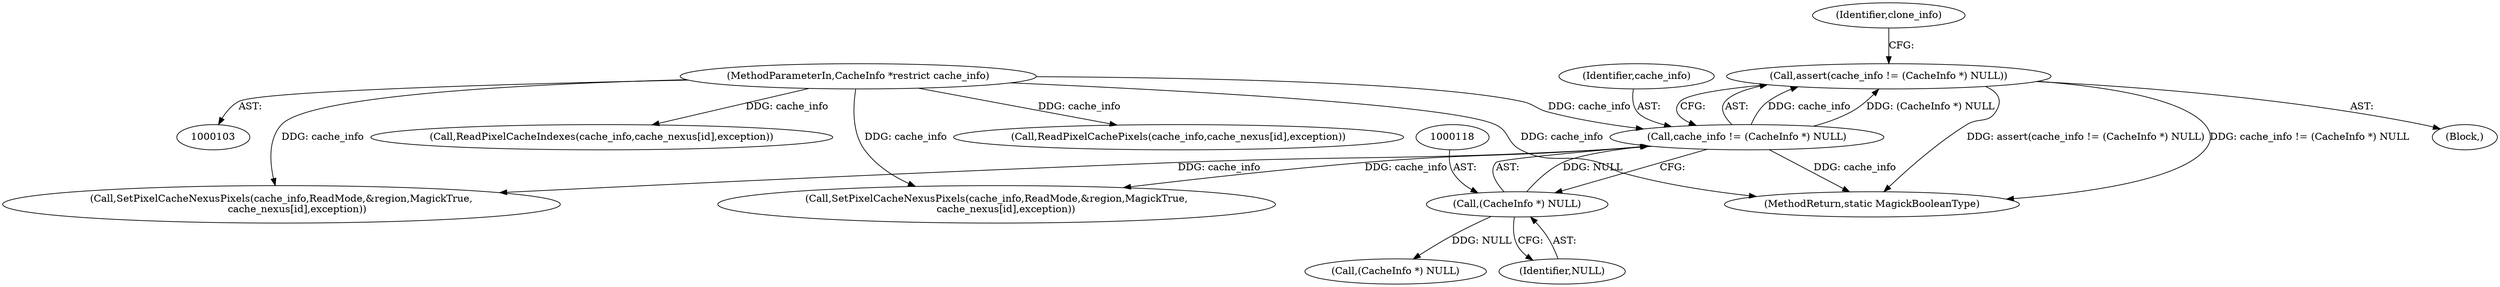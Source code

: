 digraph "0_ImageMagick_a54fe0e8600eaf3dc6fe717d3c0398001507f723@API" {
"1000114" [label="(Call,assert(cache_info != (CacheInfo *) NULL))"];
"1000115" [label="(Call,cache_info != (CacheInfo *) NULL)"];
"1000105" [label="(MethodParameterIn,CacheInfo *restrict cache_info)"];
"1000117" [label="(Call,(CacheInfo *) NULL)"];
"1000122" [label="(Identifier,clone_info)"];
"1000340" [label="(Call,SetPixelCacheNexusPixels(cache_info,ReadMode,&region,MagickTrue,\n      cache_nexus[id],exception))"];
"1000117" [label="(Call,(CacheInfo *) NULL)"];
"1000123" [label="(Call,(CacheInfo *) NULL)"];
"1000114" [label="(Call,assert(cache_info != (CacheInfo *) NULL))"];
"1000115" [label="(Call,cache_info != (CacheInfo *) NULL)"];
"1000116" [label="(Identifier,cache_info)"];
"1000105" [label="(MethodParameterIn,CacheInfo *restrict cache_info)"];
"1000541" [label="(Call,ReadPixelCacheIndexes(cache_info,cache_nexus[id],exception))"];
"1000647" [label="(MethodReturn,static MagickBooleanType)"];
"1000119" [label="(Identifier,NULL)"];
"1000359" [label="(Call,ReadPixelCachePixels(cache_info,cache_nexus[id],exception))"];
"1000522" [label="(Call,SetPixelCacheNexusPixels(cache_info,ReadMode,&region,MagickTrue,\n          cache_nexus[id],exception))"];
"1000107" [label="(Block,)"];
"1000114" -> "1000107"  [label="AST: "];
"1000114" -> "1000115"  [label="CFG: "];
"1000115" -> "1000114"  [label="AST: "];
"1000122" -> "1000114"  [label="CFG: "];
"1000114" -> "1000647"  [label="DDG: assert(cache_info != (CacheInfo *) NULL)"];
"1000114" -> "1000647"  [label="DDG: cache_info != (CacheInfo *) NULL"];
"1000115" -> "1000114"  [label="DDG: cache_info"];
"1000115" -> "1000114"  [label="DDG: (CacheInfo *) NULL"];
"1000115" -> "1000117"  [label="CFG: "];
"1000116" -> "1000115"  [label="AST: "];
"1000117" -> "1000115"  [label="AST: "];
"1000115" -> "1000647"  [label="DDG: cache_info"];
"1000105" -> "1000115"  [label="DDG: cache_info"];
"1000117" -> "1000115"  [label="DDG: NULL"];
"1000115" -> "1000340"  [label="DDG: cache_info"];
"1000115" -> "1000522"  [label="DDG: cache_info"];
"1000105" -> "1000103"  [label="AST: "];
"1000105" -> "1000647"  [label="DDG: cache_info"];
"1000105" -> "1000340"  [label="DDG: cache_info"];
"1000105" -> "1000359"  [label="DDG: cache_info"];
"1000105" -> "1000522"  [label="DDG: cache_info"];
"1000105" -> "1000541"  [label="DDG: cache_info"];
"1000117" -> "1000119"  [label="CFG: "];
"1000118" -> "1000117"  [label="AST: "];
"1000119" -> "1000117"  [label="AST: "];
"1000117" -> "1000123"  [label="DDG: NULL"];
}
